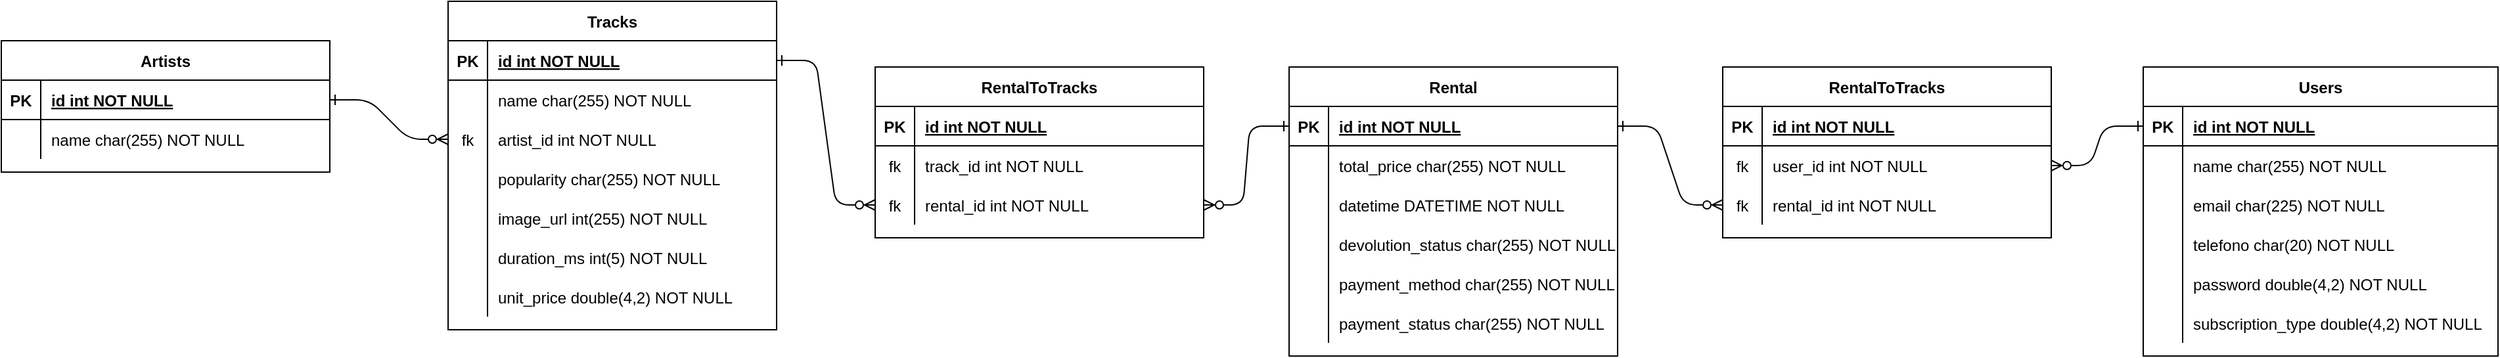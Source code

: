 <mxfile version="21.2.1" type="device">
  <diagram id="R2lEEEUBdFMjLlhIrx00" name="Page-1">
    <mxGraphModel dx="2045" dy="631" grid="1" gridSize="10" guides="1" tooltips="1" connect="1" arrows="1" fold="1" page="1" pageScale="1" pageWidth="850" pageHeight="1100" math="0" shadow="0" extFonts="Permanent Marker^https://fonts.googleapis.com/css?family=Permanent+Marker">
      <root>
        <mxCell id="0" />
        <mxCell id="1" parent="0" />
        <mxCell id="s6idYMgez5Qx8CdMfLK1-1" value="Tracks" style="shape=table;startSize=30;container=1;collapsible=1;childLayout=tableLayout;fixedRows=1;rowLines=0;fontStyle=1;align=center;resizeLast=1;" vertex="1" parent="1">
          <mxGeometry x="100" y="550" width="250" height="250" as="geometry" />
        </mxCell>
        <mxCell id="s6idYMgez5Qx8CdMfLK1-2" value="" style="shape=partialRectangle;collapsible=0;dropTarget=0;pointerEvents=0;fillColor=none;points=[[0,0.5],[1,0.5]];portConstraint=eastwest;top=0;left=0;right=0;bottom=1;" vertex="1" parent="s6idYMgez5Qx8CdMfLK1-1">
          <mxGeometry y="30" width="250" height="30" as="geometry" />
        </mxCell>
        <mxCell id="s6idYMgez5Qx8CdMfLK1-3" value="PK" style="shape=partialRectangle;overflow=hidden;connectable=0;fillColor=none;top=0;left=0;bottom=0;right=0;fontStyle=1;" vertex="1" parent="s6idYMgez5Qx8CdMfLK1-2">
          <mxGeometry width="30" height="30" as="geometry">
            <mxRectangle width="30" height="30" as="alternateBounds" />
          </mxGeometry>
        </mxCell>
        <mxCell id="s6idYMgez5Qx8CdMfLK1-4" value="id int NOT NULL " style="shape=partialRectangle;overflow=hidden;connectable=0;fillColor=none;top=0;left=0;bottom=0;right=0;align=left;spacingLeft=6;fontStyle=5;" vertex="1" parent="s6idYMgez5Qx8CdMfLK1-2">
          <mxGeometry x="30" width="220" height="30" as="geometry">
            <mxRectangle width="220" height="30" as="alternateBounds" />
          </mxGeometry>
        </mxCell>
        <mxCell id="s6idYMgez5Qx8CdMfLK1-5" value="" style="shape=partialRectangle;collapsible=0;dropTarget=0;pointerEvents=0;fillColor=none;points=[[0,0.5],[1,0.5]];portConstraint=eastwest;top=0;left=0;right=0;bottom=0;" vertex="1" parent="s6idYMgez5Qx8CdMfLK1-1">
          <mxGeometry y="60" width="250" height="30" as="geometry" />
        </mxCell>
        <mxCell id="s6idYMgez5Qx8CdMfLK1-6" value="" style="shape=partialRectangle;overflow=hidden;connectable=0;fillColor=none;top=0;left=0;bottom=0;right=0;" vertex="1" parent="s6idYMgez5Qx8CdMfLK1-5">
          <mxGeometry width="30" height="30" as="geometry">
            <mxRectangle width="30" height="30" as="alternateBounds" />
          </mxGeometry>
        </mxCell>
        <mxCell id="s6idYMgez5Qx8CdMfLK1-7" value="name char(255) NOT NULL" style="shape=partialRectangle;overflow=hidden;connectable=0;fillColor=none;top=0;left=0;bottom=0;right=0;align=left;spacingLeft=6;" vertex="1" parent="s6idYMgez5Qx8CdMfLK1-5">
          <mxGeometry x="30" width="220" height="30" as="geometry">
            <mxRectangle width="220" height="30" as="alternateBounds" />
          </mxGeometry>
        </mxCell>
        <mxCell id="s6idYMgez5Qx8CdMfLK1-8" value="" style="shape=partialRectangle;collapsible=0;dropTarget=0;pointerEvents=0;fillColor=none;points=[[0,0.5],[1,0.5]];portConstraint=eastwest;top=0;left=0;right=0;bottom=0;" vertex="1" parent="s6idYMgez5Qx8CdMfLK1-1">
          <mxGeometry y="90" width="250" height="30" as="geometry" />
        </mxCell>
        <mxCell id="s6idYMgez5Qx8CdMfLK1-9" value="fk" style="shape=partialRectangle;overflow=hidden;connectable=0;fillColor=none;top=0;left=0;bottom=0;right=0;" vertex="1" parent="s6idYMgez5Qx8CdMfLK1-8">
          <mxGeometry width="30" height="30" as="geometry">
            <mxRectangle width="30" height="30" as="alternateBounds" />
          </mxGeometry>
        </mxCell>
        <mxCell id="s6idYMgez5Qx8CdMfLK1-10" value="artist_id int NOT NULL" style="shape=partialRectangle;overflow=hidden;connectable=0;fillColor=none;top=0;left=0;bottom=0;right=0;align=left;spacingLeft=6;" vertex="1" parent="s6idYMgez5Qx8CdMfLK1-8">
          <mxGeometry x="30" width="220" height="30" as="geometry">
            <mxRectangle width="220" height="30" as="alternateBounds" />
          </mxGeometry>
        </mxCell>
        <mxCell id="s6idYMgez5Qx8CdMfLK1-11" value="" style="shape=partialRectangle;collapsible=0;dropTarget=0;pointerEvents=0;fillColor=none;points=[[0,0.5],[1,0.5]];portConstraint=eastwest;top=0;left=0;right=0;bottom=0;" vertex="1" parent="s6idYMgez5Qx8CdMfLK1-1">
          <mxGeometry y="120" width="250" height="30" as="geometry" />
        </mxCell>
        <mxCell id="s6idYMgez5Qx8CdMfLK1-12" value="" style="shape=partialRectangle;overflow=hidden;connectable=0;fillColor=none;top=0;left=0;bottom=0;right=0;" vertex="1" parent="s6idYMgez5Qx8CdMfLK1-11">
          <mxGeometry width="30" height="30" as="geometry">
            <mxRectangle width="30" height="30" as="alternateBounds" />
          </mxGeometry>
        </mxCell>
        <mxCell id="s6idYMgez5Qx8CdMfLK1-13" value="popularity char(255) NOT NULL" style="shape=partialRectangle;overflow=hidden;connectable=0;fillColor=none;top=0;left=0;bottom=0;right=0;align=left;spacingLeft=6;" vertex="1" parent="s6idYMgez5Qx8CdMfLK1-11">
          <mxGeometry x="30" width="220" height="30" as="geometry">
            <mxRectangle width="220" height="30" as="alternateBounds" />
          </mxGeometry>
        </mxCell>
        <mxCell id="s6idYMgez5Qx8CdMfLK1-14" value="" style="shape=partialRectangle;collapsible=0;dropTarget=0;pointerEvents=0;fillColor=none;points=[[0,0.5],[1,0.5]];portConstraint=eastwest;top=0;left=0;right=0;bottom=0;" vertex="1" parent="s6idYMgez5Qx8CdMfLK1-1">
          <mxGeometry y="150" width="250" height="30" as="geometry" />
        </mxCell>
        <mxCell id="s6idYMgez5Qx8CdMfLK1-15" value="" style="shape=partialRectangle;overflow=hidden;connectable=0;fillColor=none;top=0;left=0;bottom=0;right=0;" vertex="1" parent="s6idYMgez5Qx8CdMfLK1-14">
          <mxGeometry width="30" height="30" as="geometry">
            <mxRectangle width="30" height="30" as="alternateBounds" />
          </mxGeometry>
        </mxCell>
        <mxCell id="s6idYMgez5Qx8CdMfLK1-16" value="image_url int(255) NOT NULL" style="shape=partialRectangle;overflow=hidden;connectable=0;fillColor=none;top=0;left=0;bottom=0;right=0;align=left;spacingLeft=6;" vertex="1" parent="s6idYMgez5Qx8CdMfLK1-14">
          <mxGeometry x="30" width="220" height="30" as="geometry">
            <mxRectangle width="220" height="30" as="alternateBounds" />
          </mxGeometry>
        </mxCell>
        <mxCell id="s6idYMgez5Qx8CdMfLK1-37" value="" style="shape=partialRectangle;collapsible=0;dropTarget=0;pointerEvents=0;fillColor=none;points=[[0,0.5],[1,0.5]];portConstraint=eastwest;top=0;left=0;right=0;bottom=0;" vertex="1" parent="s6idYMgez5Qx8CdMfLK1-1">
          <mxGeometry y="180" width="250" height="30" as="geometry" />
        </mxCell>
        <mxCell id="s6idYMgez5Qx8CdMfLK1-38" value="" style="shape=partialRectangle;overflow=hidden;connectable=0;fillColor=none;top=0;left=0;bottom=0;right=0;" vertex="1" parent="s6idYMgez5Qx8CdMfLK1-37">
          <mxGeometry width="30" height="30" as="geometry">
            <mxRectangle width="30" height="30" as="alternateBounds" />
          </mxGeometry>
        </mxCell>
        <mxCell id="s6idYMgez5Qx8CdMfLK1-39" value="duration_ms int(5) NOT NULL" style="shape=partialRectangle;overflow=hidden;connectable=0;fillColor=none;top=0;left=0;bottom=0;right=0;align=left;spacingLeft=6;" vertex="1" parent="s6idYMgez5Qx8CdMfLK1-37">
          <mxGeometry x="30" width="220" height="30" as="geometry">
            <mxRectangle width="220" height="30" as="alternateBounds" />
          </mxGeometry>
        </mxCell>
        <mxCell id="s6idYMgez5Qx8CdMfLK1-40" value="" style="shape=partialRectangle;collapsible=0;dropTarget=0;pointerEvents=0;fillColor=none;points=[[0,0.5],[1,0.5]];portConstraint=eastwest;top=0;left=0;right=0;bottom=0;" vertex="1" parent="s6idYMgez5Qx8CdMfLK1-1">
          <mxGeometry y="210" width="250" height="30" as="geometry" />
        </mxCell>
        <mxCell id="s6idYMgez5Qx8CdMfLK1-41" value="" style="shape=partialRectangle;overflow=hidden;connectable=0;fillColor=none;top=0;left=0;bottom=0;right=0;" vertex="1" parent="s6idYMgez5Qx8CdMfLK1-40">
          <mxGeometry width="30" height="30" as="geometry">
            <mxRectangle width="30" height="30" as="alternateBounds" />
          </mxGeometry>
        </mxCell>
        <mxCell id="s6idYMgez5Qx8CdMfLK1-42" value="unit_price double(4,2) NOT NULL" style="shape=partialRectangle;overflow=hidden;connectable=0;fillColor=none;top=0;left=0;bottom=0;right=0;align=left;spacingLeft=6;" vertex="1" parent="s6idYMgez5Qx8CdMfLK1-40">
          <mxGeometry x="30" width="220" height="30" as="geometry">
            <mxRectangle width="220" height="30" as="alternateBounds" />
          </mxGeometry>
        </mxCell>
        <mxCell id="s6idYMgez5Qx8CdMfLK1-20" value="Artists" style="shape=table;startSize=30;container=1;collapsible=1;childLayout=tableLayout;fixedRows=1;rowLines=0;fontStyle=1;align=center;resizeLast=1;" vertex="1" parent="1">
          <mxGeometry x="-240" y="580" width="250" height="100" as="geometry" />
        </mxCell>
        <mxCell id="s6idYMgez5Qx8CdMfLK1-21" value="" style="shape=partialRectangle;collapsible=0;dropTarget=0;pointerEvents=0;fillColor=none;points=[[0,0.5],[1,0.5]];portConstraint=eastwest;top=0;left=0;right=0;bottom=1;" vertex="1" parent="s6idYMgez5Qx8CdMfLK1-20">
          <mxGeometry y="30" width="250" height="30" as="geometry" />
        </mxCell>
        <mxCell id="s6idYMgez5Qx8CdMfLK1-22" value="PK" style="shape=partialRectangle;overflow=hidden;connectable=0;fillColor=none;top=0;left=0;bottom=0;right=0;fontStyle=1;" vertex="1" parent="s6idYMgez5Qx8CdMfLK1-21">
          <mxGeometry width="30" height="30" as="geometry">
            <mxRectangle width="30" height="30" as="alternateBounds" />
          </mxGeometry>
        </mxCell>
        <mxCell id="s6idYMgez5Qx8CdMfLK1-23" value="id int NOT NULL " style="shape=partialRectangle;overflow=hidden;connectable=0;fillColor=none;top=0;left=0;bottom=0;right=0;align=left;spacingLeft=6;fontStyle=5;" vertex="1" parent="s6idYMgez5Qx8CdMfLK1-21">
          <mxGeometry x="30" width="220" height="30" as="geometry">
            <mxRectangle width="220" height="30" as="alternateBounds" />
          </mxGeometry>
        </mxCell>
        <mxCell id="s6idYMgez5Qx8CdMfLK1-24" value="" style="shape=partialRectangle;collapsible=0;dropTarget=0;pointerEvents=0;fillColor=none;points=[[0,0.5],[1,0.5]];portConstraint=eastwest;top=0;left=0;right=0;bottom=0;" vertex="1" parent="s6idYMgez5Qx8CdMfLK1-20">
          <mxGeometry y="60" width="250" height="30" as="geometry" />
        </mxCell>
        <mxCell id="s6idYMgez5Qx8CdMfLK1-25" value="" style="shape=partialRectangle;overflow=hidden;connectable=0;fillColor=none;top=0;left=0;bottom=0;right=0;" vertex="1" parent="s6idYMgez5Qx8CdMfLK1-24">
          <mxGeometry width="30" height="30" as="geometry">
            <mxRectangle width="30" height="30" as="alternateBounds" />
          </mxGeometry>
        </mxCell>
        <mxCell id="s6idYMgez5Qx8CdMfLK1-26" value="name char(255) NOT NULL" style="shape=partialRectangle;overflow=hidden;connectable=0;fillColor=none;top=0;left=0;bottom=0;right=0;align=left;spacingLeft=6;" vertex="1" parent="s6idYMgez5Qx8CdMfLK1-24">
          <mxGeometry x="30" width="220" height="30" as="geometry">
            <mxRectangle width="220" height="30" as="alternateBounds" />
          </mxGeometry>
        </mxCell>
        <mxCell id="s6idYMgez5Qx8CdMfLK1-36" value="" style="edgeStyle=entityRelationEdgeStyle;endArrow=ERzeroToMany;startArrow=ERone;endFill=1;startFill=0;exitX=1;exitY=0.5;exitDx=0;exitDy=0;" edge="1" parent="1" source="s6idYMgez5Qx8CdMfLK1-21" target="s6idYMgez5Qx8CdMfLK1-8">
          <mxGeometry width="100" height="100" relative="1" as="geometry">
            <mxPoint x="425" y="610" as="sourcePoint" />
            <mxPoint x="425" y="800" as="targetPoint" />
          </mxGeometry>
        </mxCell>
        <mxCell id="s6idYMgez5Qx8CdMfLK1-43" value="Rental" style="shape=table;startSize=30;container=1;collapsible=1;childLayout=tableLayout;fixedRows=1;rowLines=0;fontStyle=1;align=center;resizeLast=1;" vertex="1" parent="1">
          <mxGeometry x="740" y="600" width="250" height="220" as="geometry" />
        </mxCell>
        <mxCell id="s6idYMgez5Qx8CdMfLK1-44" value="" style="shape=partialRectangle;collapsible=0;dropTarget=0;pointerEvents=0;fillColor=none;points=[[0,0.5],[1,0.5]];portConstraint=eastwest;top=0;left=0;right=0;bottom=1;" vertex="1" parent="s6idYMgez5Qx8CdMfLK1-43">
          <mxGeometry y="30" width="250" height="30" as="geometry" />
        </mxCell>
        <mxCell id="s6idYMgez5Qx8CdMfLK1-45" value="PK" style="shape=partialRectangle;overflow=hidden;connectable=0;fillColor=none;top=0;left=0;bottom=0;right=0;fontStyle=1;" vertex="1" parent="s6idYMgez5Qx8CdMfLK1-44">
          <mxGeometry width="30" height="30" as="geometry">
            <mxRectangle width="30" height="30" as="alternateBounds" />
          </mxGeometry>
        </mxCell>
        <mxCell id="s6idYMgez5Qx8CdMfLK1-46" value="id int NOT NULL " style="shape=partialRectangle;overflow=hidden;connectable=0;fillColor=none;top=0;left=0;bottom=0;right=0;align=left;spacingLeft=6;fontStyle=5;" vertex="1" parent="s6idYMgez5Qx8CdMfLK1-44">
          <mxGeometry x="30" width="220" height="30" as="geometry">
            <mxRectangle width="220" height="30" as="alternateBounds" />
          </mxGeometry>
        </mxCell>
        <mxCell id="s6idYMgez5Qx8CdMfLK1-47" value="" style="shape=partialRectangle;collapsible=0;dropTarget=0;pointerEvents=0;fillColor=none;points=[[0,0.5],[1,0.5]];portConstraint=eastwest;top=0;left=0;right=0;bottom=0;" vertex="1" parent="s6idYMgez5Qx8CdMfLK1-43">
          <mxGeometry y="60" width="250" height="30" as="geometry" />
        </mxCell>
        <mxCell id="s6idYMgez5Qx8CdMfLK1-48" value="" style="shape=partialRectangle;overflow=hidden;connectable=0;fillColor=none;top=0;left=0;bottom=0;right=0;" vertex="1" parent="s6idYMgez5Qx8CdMfLK1-47">
          <mxGeometry width="30" height="30" as="geometry">
            <mxRectangle width="30" height="30" as="alternateBounds" />
          </mxGeometry>
        </mxCell>
        <mxCell id="s6idYMgez5Qx8CdMfLK1-49" value="total_price char(255) NOT NULL" style="shape=partialRectangle;overflow=hidden;connectable=0;fillColor=none;top=0;left=0;bottom=0;right=0;align=left;spacingLeft=6;" vertex="1" parent="s6idYMgez5Qx8CdMfLK1-47">
          <mxGeometry x="30" width="220" height="30" as="geometry">
            <mxRectangle width="220" height="30" as="alternateBounds" />
          </mxGeometry>
        </mxCell>
        <mxCell id="s6idYMgez5Qx8CdMfLK1-50" value="" style="shape=partialRectangle;collapsible=0;dropTarget=0;pointerEvents=0;fillColor=none;points=[[0,0.5],[1,0.5]];portConstraint=eastwest;top=0;left=0;right=0;bottom=0;" vertex="1" parent="s6idYMgez5Qx8CdMfLK1-43">
          <mxGeometry y="90" width="250" height="30" as="geometry" />
        </mxCell>
        <mxCell id="s6idYMgez5Qx8CdMfLK1-51" value="" style="shape=partialRectangle;overflow=hidden;connectable=0;fillColor=none;top=0;left=0;bottom=0;right=0;" vertex="1" parent="s6idYMgez5Qx8CdMfLK1-50">
          <mxGeometry width="30" height="30" as="geometry">
            <mxRectangle width="30" height="30" as="alternateBounds" />
          </mxGeometry>
        </mxCell>
        <mxCell id="s6idYMgez5Qx8CdMfLK1-52" value="datetime DATETIME NOT NULL" style="shape=partialRectangle;overflow=hidden;connectable=0;fillColor=none;top=0;left=0;bottom=0;right=0;align=left;spacingLeft=6;" vertex="1" parent="s6idYMgez5Qx8CdMfLK1-50">
          <mxGeometry x="30" width="220" height="30" as="geometry">
            <mxRectangle width="220" height="30" as="alternateBounds" />
          </mxGeometry>
        </mxCell>
        <mxCell id="s6idYMgez5Qx8CdMfLK1-53" value="" style="shape=partialRectangle;collapsible=0;dropTarget=0;pointerEvents=0;fillColor=none;points=[[0,0.5],[1,0.5]];portConstraint=eastwest;top=0;left=0;right=0;bottom=0;" vertex="1" parent="s6idYMgez5Qx8CdMfLK1-43">
          <mxGeometry y="120" width="250" height="30" as="geometry" />
        </mxCell>
        <mxCell id="s6idYMgez5Qx8CdMfLK1-54" value="" style="shape=partialRectangle;overflow=hidden;connectable=0;fillColor=none;top=0;left=0;bottom=0;right=0;" vertex="1" parent="s6idYMgez5Qx8CdMfLK1-53">
          <mxGeometry width="30" height="30" as="geometry">
            <mxRectangle width="30" height="30" as="alternateBounds" />
          </mxGeometry>
        </mxCell>
        <mxCell id="s6idYMgez5Qx8CdMfLK1-55" value="devolution_status char(255) NOT NULL" style="shape=partialRectangle;overflow=hidden;connectable=0;fillColor=none;top=0;left=0;bottom=0;right=0;align=left;spacingLeft=6;" vertex="1" parent="s6idYMgez5Qx8CdMfLK1-53">
          <mxGeometry x="30" width="220" height="30" as="geometry">
            <mxRectangle width="220" height="30" as="alternateBounds" />
          </mxGeometry>
        </mxCell>
        <mxCell id="s6idYMgez5Qx8CdMfLK1-56" value="" style="shape=partialRectangle;collapsible=0;dropTarget=0;pointerEvents=0;fillColor=none;points=[[0,0.5],[1,0.5]];portConstraint=eastwest;top=0;left=0;right=0;bottom=0;" vertex="1" parent="s6idYMgez5Qx8CdMfLK1-43">
          <mxGeometry y="150" width="250" height="30" as="geometry" />
        </mxCell>
        <mxCell id="s6idYMgez5Qx8CdMfLK1-57" value="" style="shape=partialRectangle;overflow=hidden;connectable=0;fillColor=none;top=0;left=0;bottom=0;right=0;" vertex="1" parent="s6idYMgez5Qx8CdMfLK1-56">
          <mxGeometry width="30" height="30" as="geometry">
            <mxRectangle width="30" height="30" as="alternateBounds" />
          </mxGeometry>
        </mxCell>
        <mxCell id="s6idYMgez5Qx8CdMfLK1-58" value="payment_method char(255) NOT NULL" style="shape=partialRectangle;overflow=hidden;connectable=0;fillColor=none;top=0;left=0;bottom=0;right=0;align=left;spacingLeft=6;" vertex="1" parent="s6idYMgez5Qx8CdMfLK1-56">
          <mxGeometry x="30" width="220" height="30" as="geometry">
            <mxRectangle width="220" height="30" as="alternateBounds" />
          </mxGeometry>
        </mxCell>
        <mxCell id="s6idYMgez5Qx8CdMfLK1-59" value="" style="shape=partialRectangle;collapsible=0;dropTarget=0;pointerEvents=0;fillColor=none;points=[[0,0.5],[1,0.5]];portConstraint=eastwest;top=0;left=0;right=0;bottom=0;" vertex="1" parent="s6idYMgez5Qx8CdMfLK1-43">
          <mxGeometry y="180" width="250" height="30" as="geometry" />
        </mxCell>
        <mxCell id="s6idYMgez5Qx8CdMfLK1-60" value="" style="shape=partialRectangle;overflow=hidden;connectable=0;fillColor=none;top=0;left=0;bottom=0;right=0;" vertex="1" parent="s6idYMgez5Qx8CdMfLK1-59">
          <mxGeometry width="30" height="30" as="geometry">
            <mxRectangle width="30" height="30" as="alternateBounds" />
          </mxGeometry>
        </mxCell>
        <mxCell id="s6idYMgez5Qx8CdMfLK1-61" value="payment_status char(255) NOT NULL" style="shape=partialRectangle;overflow=hidden;connectable=0;fillColor=none;top=0;left=0;bottom=0;right=0;align=left;spacingLeft=6;" vertex="1" parent="s6idYMgez5Qx8CdMfLK1-59">
          <mxGeometry x="30" width="220" height="30" as="geometry">
            <mxRectangle width="220" height="30" as="alternateBounds" />
          </mxGeometry>
        </mxCell>
        <mxCell id="s6idYMgez5Qx8CdMfLK1-62" value="RentalToTracks" style="shape=table;startSize=30;container=1;collapsible=1;childLayout=tableLayout;fixedRows=1;rowLines=0;fontStyle=1;align=center;resizeLast=1;" vertex="1" parent="1">
          <mxGeometry x="425" y="600" width="250" height="130" as="geometry" />
        </mxCell>
        <mxCell id="s6idYMgez5Qx8CdMfLK1-63" value="" style="shape=partialRectangle;collapsible=0;dropTarget=0;pointerEvents=0;fillColor=none;points=[[0,0.5],[1,0.5]];portConstraint=eastwest;top=0;left=0;right=0;bottom=1;" vertex="1" parent="s6idYMgez5Qx8CdMfLK1-62">
          <mxGeometry y="30" width="250" height="30" as="geometry" />
        </mxCell>
        <mxCell id="s6idYMgez5Qx8CdMfLK1-64" value="PK" style="shape=partialRectangle;overflow=hidden;connectable=0;fillColor=none;top=0;left=0;bottom=0;right=0;fontStyle=1;" vertex="1" parent="s6idYMgez5Qx8CdMfLK1-63">
          <mxGeometry width="30" height="30" as="geometry">
            <mxRectangle width="30" height="30" as="alternateBounds" />
          </mxGeometry>
        </mxCell>
        <mxCell id="s6idYMgez5Qx8CdMfLK1-65" value="id int NOT NULL " style="shape=partialRectangle;overflow=hidden;connectable=0;fillColor=none;top=0;left=0;bottom=0;right=0;align=left;spacingLeft=6;fontStyle=5;" vertex="1" parent="s6idYMgez5Qx8CdMfLK1-63">
          <mxGeometry x="30" width="220" height="30" as="geometry">
            <mxRectangle width="220" height="30" as="alternateBounds" />
          </mxGeometry>
        </mxCell>
        <mxCell id="s6idYMgez5Qx8CdMfLK1-78" value="" style="shape=partialRectangle;collapsible=0;dropTarget=0;pointerEvents=0;fillColor=none;points=[[0,0.5],[1,0.5]];portConstraint=eastwest;top=0;left=0;right=0;bottom=0;" vertex="1" parent="s6idYMgez5Qx8CdMfLK1-62">
          <mxGeometry y="60" width="250" height="30" as="geometry" />
        </mxCell>
        <mxCell id="s6idYMgez5Qx8CdMfLK1-79" value="fk" style="shape=partialRectangle;overflow=hidden;connectable=0;fillColor=none;top=0;left=0;bottom=0;right=0;" vertex="1" parent="s6idYMgez5Qx8CdMfLK1-78">
          <mxGeometry width="30" height="30" as="geometry">
            <mxRectangle width="30" height="30" as="alternateBounds" />
          </mxGeometry>
        </mxCell>
        <mxCell id="s6idYMgez5Qx8CdMfLK1-80" value="track_id int NOT NULL" style="shape=partialRectangle;overflow=hidden;connectable=0;fillColor=none;top=0;left=0;bottom=0;right=0;align=left;spacingLeft=6;" vertex="1" parent="s6idYMgez5Qx8CdMfLK1-78">
          <mxGeometry x="30" width="220" height="30" as="geometry">
            <mxRectangle width="220" height="30" as="alternateBounds" />
          </mxGeometry>
        </mxCell>
        <mxCell id="s6idYMgez5Qx8CdMfLK1-81" value="" style="shape=partialRectangle;collapsible=0;dropTarget=0;pointerEvents=0;fillColor=none;points=[[0,0.5],[1,0.5]];portConstraint=eastwest;top=0;left=0;right=0;bottom=0;" vertex="1" parent="s6idYMgez5Qx8CdMfLK1-62">
          <mxGeometry y="90" width="250" height="30" as="geometry" />
        </mxCell>
        <mxCell id="s6idYMgez5Qx8CdMfLK1-82" value="fk" style="shape=partialRectangle;overflow=hidden;connectable=0;fillColor=none;top=0;left=0;bottom=0;right=0;" vertex="1" parent="s6idYMgez5Qx8CdMfLK1-81">
          <mxGeometry width="30" height="30" as="geometry">
            <mxRectangle width="30" height="30" as="alternateBounds" />
          </mxGeometry>
        </mxCell>
        <mxCell id="s6idYMgez5Qx8CdMfLK1-83" value="rental_id int NOT NULL" style="shape=partialRectangle;overflow=hidden;connectable=0;fillColor=none;top=0;left=0;bottom=0;right=0;align=left;spacingLeft=6;" vertex="1" parent="s6idYMgez5Qx8CdMfLK1-81">
          <mxGeometry x="30" width="220" height="30" as="geometry">
            <mxRectangle width="220" height="30" as="alternateBounds" />
          </mxGeometry>
        </mxCell>
        <mxCell id="s6idYMgez5Qx8CdMfLK1-84" value="" style="edgeStyle=entityRelationEdgeStyle;endArrow=ERzeroToMany;startArrow=ERone;endFill=1;startFill=0;exitX=0;exitY=0.5;exitDx=0;exitDy=0;entryX=1;entryY=0.5;entryDx=0;entryDy=0;" edge="1" parent="1" source="s6idYMgez5Qx8CdMfLK1-44" target="s6idYMgez5Qx8CdMfLK1-81">
          <mxGeometry width="100" height="100" relative="1" as="geometry">
            <mxPoint x="960" y="510" as="sourcePoint" />
            <mxPoint x="810" y="570" as="targetPoint" />
          </mxGeometry>
        </mxCell>
        <mxCell id="s6idYMgez5Qx8CdMfLK1-85" value="" style="edgeStyle=entityRelationEdgeStyle;endArrow=ERzeroToMany;startArrow=ERone;endFill=1;startFill=0;exitX=1;exitY=0.5;exitDx=0;exitDy=0;entryX=0;entryY=0.5;entryDx=0;entryDy=0;" edge="1" parent="1" source="s6idYMgez5Qx8CdMfLK1-2" target="s6idYMgez5Qx8CdMfLK1-81">
          <mxGeometry width="100" height="100" relative="1" as="geometry">
            <mxPoint x="40" y="780" as="sourcePoint" />
            <mxPoint x="-120" y="870" as="targetPoint" />
          </mxGeometry>
        </mxCell>
        <mxCell id="s6idYMgez5Qx8CdMfLK1-86" value="Users" style="shape=table;startSize=30;container=1;collapsible=1;childLayout=tableLayout;fixedRows=1;rowLines=0;fontStyle=1;align=center;resizeLast=1;" vertex="1" parent="1">
          <mxGeometry x="1390" y="600" width="270" height="220" as="geometry" />
        </mxCell>
        <mxCell id="s6idYMgez5Qx8CdMfLK1-87" value="" style="shape=partialRectangle;collapsible=0;dropTarget=0;pointerEvents=0;fillColor=none;points=[[0,0.5],[1,0.5]];portConstraint=eastwest;top=0;left=0;right=0;bottom=1;" vertex="1" parent="s6idYMgez5Qx8CdMfLK1-86">
          <mxGeometry y="30" width="270" height="30" as="geometry" />
        </mxCell>
        <mxCell id="s6idYMgez5Qx8CdMfLK1-88" value="PK" style="shape=partialRectangle;overflow=hidden;connectable=0;fillColor=none;top=0;left=0;bottom=0;right=0;fontStyle=1;" vertex="1" parent="s6idYMgez5Qx8CdMfLK1-87">
          <mxGeometry width="30" height="30" as="geometry">
            <mxRectangle width="30" height="30" as="alternateBounds" />
          </mxGeometry>
        </mxCell>
        <mxCell id="s6idYMgez5Qx8CdMfLK1-89" value="id int NOT NULL " style="shape=partialRectangle;overflow=hidden;connectable=0;fillColor=none;top=0;left=0;bottom=0;right=0;align=left;spacingLeft=6;fontStyle=5;" vertex="1" parent="s6idYMgez5Qx8CdMfLK1-87">
          <mxGeometry x="30" width="240" height="30" as="geometry">
            <mxRectangle width="240" height="30" as="alternateBounds" />
          </mxGeometry>
        </mxCell>
        <mxCell id="s6idYMgez5Qx8CdMfLK1-90" value="" style="shape=partialRectangle;collapsible=0;dropTarget=0;pointerEvents=0;fillColor=none;points=[[0,0.5],[1,0.5]];portConstraint=eastwest;top=0;left=0;right=0;bottom=0;" vertex="1" parent="s6idYMgez5Qx8CdMfLK1-86">
          <mxGeometry y="60" width="270" height="30" as="geometry" />
        </mxCell>
        <mxCell id="s6idYMgez5Qx8CdMfLK1-91" value="" style="shape=partialRectangle;overflow=hidden;connectable=0;fillColor=none;top=0;left=0;bottom=0;right=0;" vertex="1" parent="s6idYMgez5Qx8CdMfLK1-90">
          <mxGeometry width="30" height="30" as="geometry">
            <mxRectangle width="30" height="30" as="alternateBounds" />
          </mxGeometry>
        </mxCell>
        <mxCell id="s6idYMgez5Qx8CdMfLK1-92" value="name char(255) NOT NULL" style="shape=partialRectangle;overflow=hidden;connectable=0;fillColor=none;top=0;left=0;bottom=0;right=0;align=left;spacingLeft=6;" vertex="1" parent="s6idYMgez5Qx8CdMfLK1-90">
          <mxGeometry x="30" width="240" height="30" as="geometry">
            <mxRectangle width="240" height="30" as="alternateBounds" />
          </mxGeometry>
        </mxCell>
        <mxCell id="s6idYMgez5Qx8CdMfLK1-105" value="" style="shape=partialRectangle;collapsible=0;dropTarget=0;pointerEvents=0;fillColor=none;points=[[0,0.5],[1,0.5]];portConstraint=eastwest;top=0;left=0;right=0;bottom=0;" vertex="1" parent="s6idYMgez5Qx8CdMfLK1-86">
          <mxGeometry y="90" width="270" height="30" as="geometry" />
        </mxCell>
        <mxCell id="s6idYMgez5Qx8CdMfLK1-106" value="" style="shape=partialRectangle;overflow=hidden;connectable=0;fillColor=none;top=0;left=0;bottom=0;right=0;" vertex="1" parent="s6idYMgez5Qx8CdMfLK1-105">
          <mxGeometry width="30" height="30" as="geometry">
            <mxRectangle width="30" height="30" as="alternateBounds" />
          </mxGeometry>
        </mxCell>
        <mxCell id="s6idYMgez5Qx8CdMfLK1-107" value="email char(225) NOT NULL" style="shape=partialRectangle;overflow=hidden;connectable=0;fillColor=none;top=0;left=0;bottom=0;right=0;align=left;spacingLeft=6;" vertex="1" parent="s6idYMgez5Qx8CdMfLK1-105">
          <mxGeometry x="30" width="240" height="30" as="geometry">
            <mxRectangle width="240" height="30" as="alternateBounds" />
          </mxGeometry>
        </mxCell>
        <mxCell id="s6idYMgez5Qx8CdMfLK1-108" value="" style="shape=partialRectangle;collapsible=0;dropTarget=0;pointerEvents=0;fillColor=none;points=[[0,0.5],[1,0.5]];portConstraint=eastwest;top=0;left=0;right=0;bottom=0;" vertex="1" parent="s6idYMgez5Qx8CdMfLK1-86">
          <mxGeometry y="120" width="270" height="30" as="geometry" />
        </mxCell>
        <mxCell id="s6idYMgez5Qx8CdMfLK1-109" value="" style="shape=partialRectangle;overflow=hidden;connectable=0;fillColor=none;top=0;left=0;bottom=0;right=0;" vertex="1" parent="s6idYMgez5Qx8CdMfLK1-108">
          <mxGeometry width="30" height="30" as="geometry">
            <mxRectangle width="30" height="30" as="alternateBounds" />
          </mxGeometry>
        </mxCell>
        <mxCell id="s6idYMgez5Qx8CdMfLK1-110" value="telefono char(20) NOT NULL" style="shape=partialRectangle;overflow=hidden;connectable=0;fillColor=none;top=0;left=0;bottom=0;right=0;align=left;spacingLeft=6;" vertex="1" parent="s6idYMgez5Qx8CdMfLK1-108">
          <mxGeometry x="30" width="240" height="30" as="geometry">
            <mxRectangle width="240" height="30" as="alternateBounds" />
          </mxGeometry>
        </mxCell>
        <mxCell id="s6idYMgez5Qx8CdMfLK1-111" value="" style="shape=partialRectangle;collapsible=0;dropTarget=0;pointerEvents=0;fillColor=none;points=[[0,0.5],[1,0.5]];portConstraint=eastwest;top=0;left=0;right=0;bottom=0;" vertex="1" parent="s6idYMgez5Qx8CdMfLK1-86">
          <mxGeometry y="150" width="270" height="30" as="geometry" />
        </mxCell>
        <mxCell id="s6idYMgez5Qx8CdMfLK1-112" value="" style="shape=partialRectangle;overflow=hidden;connectable=0;fillColor=none;top=0;left=0;bottom=0;right=0;" vertex="1" parent="s6idYMgez5Qx8CdMfLK1-111">
          <mxGeometry width="30" height="30" as="geometry">
            <mxRectangle width="30" height="30" as="alternateBounds" />
          </mxGeometry>
        </mxCell>
        <mxCell id="s6idYMgez5Qx8CdMfLK1-113" value="password double(4,2) NOT NULL" style="shape=partialRectangle;overflow=hidden;connectable=0;fillColor=none;top=0;left=0;bottom=0;right=0;align=left;spacingLeft=6;" vertex="1" parent="s6idYMgez5Qx8CdMfLK1-111">
          <mxGeometry x="30" width="240" height="30" as="geometry">
            <mxRectangle width="240" height="30" as="alternateBounds" />
          </mxGeometry>
        </mxCell>
        <mxCell id="s6idYMgez5Qx8CdMfLK1-114" value="" style="shape=partialRectangle;collapsible=0;dropTarget=0;pointerEvents=0;fillColor=none;points=[[0,0.5],[1,0.5]];portConstraint=eastwest;top=0;left=0;right=0;bottom=0;" vertex="1" parent="s6idYMgez5Qx8CdMfLK1-86">
          <mxGeometry y="180" width="270" height="30" as="geometry" />
        </mxCell>
        <mxCell id="s6idYMgez5Qx8CdMfLK1-115" value="" style="shape=partialRectangle;overflow=hidden;connectable=0;fillColor=none;top=0;left=0;bottom=0;right=0;" vertex="1" parent="s6idYMgez5Qx8CdMfLK1-114">
          <mxGeometry width="30" height="30" as="geometry">
            <mxRectangle width="30" height="30" as="alternateBounds" />
          </mxGeometry>
        </mxCell>
        <mxCell id="s6idYMgez5Qx8CdMfLK1-116" value="subscription_type double(4,2) NOT NULL" style="shape=partialRectangle;overflow=hidden;connectable=0;fillColor=none;top=0;left=0;bottom=0;right=0;align=left;spacingLeft=6;" vertex="1" parent="s6idYMgez5Qx8CdMfLK1-114">
          <mxGeometry x="30" width="240" height="30" as="geometry">
            <mxRectangle width="240" height="30" as="alternateBounds" />
          </mxGeometry>
        </mxCell>
        <mxCell id="s6idYMgez5Qx8CdMfLK1-117" value="RentalToTracks" style="shape=table;startSize=30;container=1;collapsible=1;childLayout=tableLayout;fixedRows=1;rowLines=0;fontStyle=1;align=center;resizeLast=1;" vertex="1" parent="1">
          <mxGeometry x="1070" y="600" width="250" height="130" as="geometry" />
        </mxCell>
        <mxCell id="s6idYMgez5Qx8CdMfLK1-118" value="" style="shape=partialRectangle;collapsible=0;dropTarget=0;pointerEvents=0;fillColor=none;points=[[0,0.5],[1,0.5]];portConstraint=eastwest;top=0;left=0;right=0;bottom=1;" vertex="1" parent="s6idYMgez5Qx8CdMfLK1-117">
          <mxGeometry y="30" width="250" height="30" as="geometry" />
        </mxCell>
        <mxCell id="s6idYMgez5Qx8CdMfLK1-119" value="PK" style="shape=partialRectangle;overflow=hidden;connectable=0;fillColor=none;top=0;left=0;bottom=0;right=0;fontStyle=1;" vertex="1" parent="s6idYMgez5Qx8CdMfLK1-118">
          <mxGeometry width="30" height="30" as="geometry">
            <mxRectangle width="30" height="30" as="alternateBounds" />
          </mxGeometry>
        </mxCell>
        <mxCell id="s6idYMgez5Qx8CdMfLK1-120" value="id int NOT NULL " style="shape=partialRectangle;overflow=hidden;connectable=0;fillColor=none;top=0;left=0;bottom=0;right=0;align=left;spacingLeft=6;fontStyle=5;" vertex="1" parent="s6idYMgez5Qx8CdMfLK1-118">
          <mxGeometry x="30" width="220" height="30" as="geometry">
            <mxRectangle width="220" height="30" as="alternateBounds" />
          </mxGeometry>
        </mxCell>
        <mxCell id="s6idYMgez5Qx8CdMfLK1-121" value="" style="shape=partialRectangle;collapsible=0;dropTarget=0;pointerEvents=0;fillColor=none;points=[[0,0.5],[1,0.5]];portConstraint=eastwest;top=0;left=0;right=0;bottom=0;" vertex="1" parent="s6idYMgez5Qx8CdMfLK1-117">
          <mxGeometry y="60" width="250" height="30" as="geometry" />
        </mxCell>
        <mxCell id="s6idYMgez5Qx8CdMfLK1-122" value="fk" style="shape=partialRectangle;overflow=hidden;connectable=0;fillColor=none;top=0;left=0;bottom=0;right=0;" vertex="1" parent="s6idYMgez5Qx8CdMfLK1-121">
          <mxGeometry width="30" height="30" as="geometry">
            <mxRectangle width="30" height="30" as="alternateBounds" />
          </mxGeometry>
        </mxCell>
        <mxCell id="s6idYMgez5Qx8CdMfLK1-123" value="user_id int NOT NULL" style="shape=partialRectangle;overflow=hidden;connectable=0;fillColor=none;top=0;left=0;bottom=0;right=0;align=left;spacingLeft=6;" vertex="1" parent="s6idYMgez5Qx8CdMfLK1-121">
          <mxGeometry x="30" width="220" height="30" as="geometry">
            <mxRectangle width="220" height="30" as="alternateBounds" />
          </mxGeometry>
        </mxCell>
        <mxCell id="s6idYMgez5Qx8CdMfLK1-124" value="" style="shape=partialRectangle;collapsible=0;dropTarget=0;pointerEvents=0;fillColor=none;points=[[0,0.5],[1,0.5]];portConstraint=eastwest;top=0;left=0;right=0;bottom=0;" vertex="1" parent="s6idYMgez5Qx8CdMfLK1-117">
          <mxGeometry y="90" width="250" height="30" as="geometry" />
        </mxCell>
        <mxCell id="s6idYMgez5Qx8CdMfLK1-125" value="fk" style="shape=partialRectangle;overflow=hidden;connectable=0;fillColor=none;top=0;left=0;bottom=0;right=0;" vertex="1" parent="s6idYMgez5Qx8CdMfLK1-124">
          <mxGeometry width="30" height="30" as="geometry">
            <mxRectangle width="30" height="30" as="alternateBounds" />
          </mxGeometry>
        </mxCell>
        <mxCell id="s6idYMgez5Qx8CdMfLK1-126" value="rental_id int NOT NULL" style="shape=partialRectangle;overflow=hidden;connectable=0;fillColor=none;top=0;left=0;bottom=0;right=0;align=left;spacingLeft=6;" vertex="1" parent="s6idYMgez5Qx8CdMfLK1-124">
          <mxGeometry x="30" width="220" height="30" as="geometry">
            <mxRectangle width="220" height="30" as="alternateBounds" />
          </mxGeometry>
        </mxCell>
        <mxCell id="s6idYMgez5Qx8CdMfLK1-127" value="" style="edgeStyle=entityRelationEdgeStyle;endArrow=ERzeroToMany;startArrow=ERone;endFill=1;startFill=0;exitX=0;exitY=0.5;exitDx=0;exitDy=0;entryX=1;entryY=0.5;entryDx=0;entryDy=0;" edge="1" parent="1" source="s6idYMgez5Qx8CdMfLK1-87" target="s6idYMgez5Qx8CdMfLK1-121">
          <mxGeometry width="100" height="100" relative="1" as="geometry">
            <mxPoint x="1275" y="780" as="sourcePoint" />
            <mxPoint x="1210" y="840" as="targetPoint" />
          </mxGeometry>
        </mxCell>
        <mxCell id="s6idYMgez5Qx8CdMfLK1-128" value="" style="edgeStyle=entityRelationEdgeStyle;endArrow=ERzeroToMany;startArrow=ERone;endFill=1;startFill=0;entryX=0;entryY=0.5;entryDx=0;entryDy=0;" edge="1" parent="1" source="s6idYMgez5Qx8CdMfLK1-44" target="s6idYMgez5Qx8CdMfLK1-124">
          <mxGeometry width="100" height="100" relative="1" as="geometry">
            <mxPoint x="1140" y="800" as="sourcePoint" />
            <mxPoint x="1070" y="830" as="targetPoint" />
          </mxGeometry>
        </mxCell>
      </root>
    </mxGraphModel>
  </diagram>
</mxfile>
